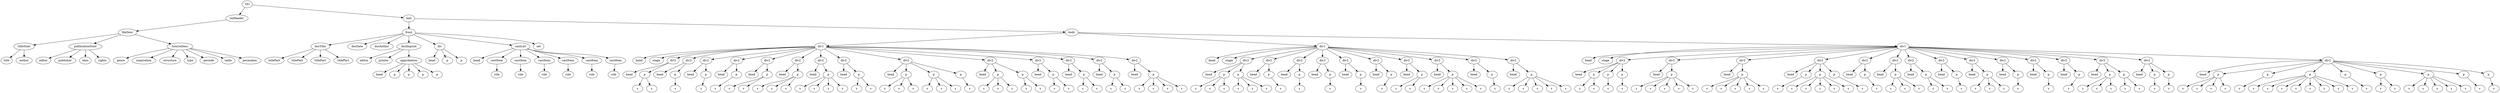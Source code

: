 digraph Tree {
	"t0" [label = "TEI"];
	"t1" [label = "teiHeader"];
	"t2" [label = "fileDesc"];
	"t3" [label = "titleStmt"];
	"t4" [label = "title"];
	"t5" [label = "author"];
	"t6" [label = "publicationStmt"];
	"t7" [label = "editor"];
	"t8" [label = "publisher"];
	"t9" [label = "idno"];
	"t10" [label = "rights"];
	"t11" [label = "SourceDesc"];
	"t12" [label = "genre"];
	"t13" [label = "inspiration"];
	"t14" [label = "structure"];
	"t15" [label = "type"];
	"t16" [label = "periode"];
	"t17" [label = "taille"];
	"t18" [label = "permalien"];
	"t19" [label = "text"];
	"t20" [label = "front"];
	"t21" [label = "docTitle"];
	"t22" [label = "titlePart"];
	"t23" [label = "titlePart"];
	"t24" [label = "titlePart"];
	"t25" [label = "titlePart"];
	"t26" [label = "docDate"];
	"t27" [label = "docAuthor"];
	"t28" [label = "docImprint"];
	"t29" [label = "editor"];
	"t30" [label = "printer"];
	"t31" [label = "approbation"];
	"t32" [label = "head"];
	"t33" [label = "p"];
	"t34" [label = "p"];
	"t35" [label = "p"];
	"t36" [label = "p"];
	"t37" [label = "div"];
	"t38" [label = "head"];
	"t39" [label = "p"];
	"t40" [label = "p"];
	"t41" [label = "castList"];
	"t42" [label = "head"];
	"t43" [label = "castItem"];
	"t44" [label = "role"];
	"t45" [label = "castItem"];
	"t46" [label = "role"];
	"t47" [label = "castItem"];
	"t48" [label = "role"];
	"t49" [label = "castItem"];
	"t50" [label = "role"];
	"t51" [label = "castItem"];
	"t52" [label = "role"];
	"t53" [label = "castItem"];
	"t54" [label = "role"];
	"t55" [label = "set"];
	"t56" [label = "body"];
	"t57" [label = "div1"];
	"t58" [label = "head"];
	"t59" [label = "stage"];
	"t60" [label = "div2"];
	"t61" [label = "head"];
	"t62" [label = "p"];
	"t63" [label = "s"];
	"t64" [label = "s"];
	"t65" [label = "div2"];
	"t66" [label = "head"];
	"t67" [label = "p"];
	"t68" [label = "s"];
	"t69" [label = "div2"];
	"t70" [label = "head"];
	"t71" [label = "p"];
	"t72" [label = "s"];
	"t73" [label = "div2"];
	"t74" [label = "head"];
	"t75" [label = "p"];
	"t76" [label = "s"];
	"t77" [label = "div2"];
	"t78" [label = "head"];
	"t79" [label = "p"];
	"t80" [label = "s"];
	"t81" [label = "s"];
	"t82" [label = "div2"];
	"t83" [label = "head"];
	"t84" [label = "p"];
	"t85" [label = "s"];
	"t86" [label = "s"];
	"t87" [label = "s"];
	"t88" [label = "div2"];
	"t89" [label = "head"];
	"t90" [label = "p"];
	"t91" [label = "s"];
	"t92" [label = "s"];
	"t93" [label = "s"];
	"t94" [label = "s"];
	"t95" [label = "div2"];
	"t96" [label = "head"];
	"t97" [label = "p"];
	"t98" [label = "s"];
	"t99" [label = "s"];
	"t100" [label = "div2"];
	"t101" [label = "head"];
	"t102" [label = "p"];
	"t103" [label = "s"];
	"t104" [label = "s"];
	"t105" [label = "s"];
	"t106" [label = "p"];
	"t107" [label = "s"];
	"t108" [label = "s"];
	"t109" [label = "s"];
	"t110" [label = "p"];
	"t111" [label = "s"];
	"t112" [label = "div2"];
	"t113" [label = "head"];
	"t114" [label = "p"];
	"t115" [label = "s"];
	"t116" [label = "s"];
	"t117" [label = "s"];
	"t118" [label = "p"];
	"t119" [label = "s"];
	"t120" [label = "s"];
	"t121" [label = "div2"];
	"t122" [label = "head"];
	"t123" [label = "p"];
	"t124" [label = "s"];
	"t125" [label = "s"];
	"t126" [label = "div2"];
	"t127" [label = "head"];
	"t128" [label = "p"];
	"t129" [label = "s"];
	"t130" [label = "s"];
	"t131" [label = "div2"];
	"t132" [label = "head"];
	"t133" [label = "p"];
	"t134" [label = "s"];
	"t135" [label = "s"];
	"t136" [label = "div2"];
	"t137" [label = "head"];
	"t138" [label = "p"];
	"t139" [label = "s"];
	"t140" [label = "s"];
	"t141" [label = "s"];
	"t142" [label = "s"];
	"t143" [label = "div1"];
	"t144" [label = "head"];
	"t145" [label = "stage"];
	"t146" [label = "div2"];
	"t147" [label = "head"];
	"t148" [label = "p"];
	"t149" [label = "s"];
	"t150" [label = "s"];
	"t151" [label = "s"];
	"t152" [label = "p"];
	"t153" [label = "s"];
	"t154" [label = "s"];
	"t155" [label = "s"];
	"t156" [label = "div2"];
	"t157" [label = "head"];
	"t158" [label = "p"];
	"t159" [label = "s"];
	"t160" [label = "div2"];
	"t161" [label = "head"];
	"t162" [label = "p"];
	"t163" [label = "s"];
	"t164" [label = "div2"];
	"t165" [label = "head"];
	"t166" [label = "p"];
	"t167" [label = "s"];
	"t168" [label = "div2"];
	"t169" [label = "head"];
	"t170" [label = "p"];
	"t171" [label = "s"];
	"t172" [label = "div2"];
	"t173" [label = "head"];
	"t174" [label = "p"];
	"t175" [label = "s"];
	"t176" [label = "div2"];
	"t177" [label = "head"];
	"t178" [label = "p"];
	"t179" [label = "s"];
	"t180" [label = "s"];
	"t181" [label = "div2"];
	"t182" [label = "head"];
	"t183" [label = "p"];
	"t184" [label = "s"];
	"t185" [label = "s"];
	"t186" [label = "s"];
	"t187" [label = "s"];
	"t188" [label = "s"];
	"t189" [label = "div2"];
	"t190" [label = "head"];
	"t191" [label = "p"];
	"t192" [label = "s"];
	"t193" [label = "div2"];
	"t194" [label = "head"];
	"t195" [label = "p"];
	"t196" [label = "s"];
	"t197" [label = "s"];
	"t198" [label = "s"];
	"t199" [label = "s"];
	"t200" [label = "s"];
	"t201" [label = "div1"];
	"t202" [label = "head"];
	"t203" [label = "stage"];
	"t204" [label = "div2"];
	"t205" [label = "head"];
	"t206" [label = "p"];
	"t207" [label = "s"];
	"t208" [label = "s"];
	"t209" [label = "p"];
	"t210" [label = "s"];
	"t211" [label = "p"];
	"t212" [label = "s"];
	"t213" [label = "div2"];
	"t214" [label = "head"];
	"t215" [label = "p"];
	"t216" [label = "s"];
	"t217" [label = "s"];
	"t218" [label = "s"];
	"t219" [label = "s"];
	"t220" [label = "s"];
	"t221" [label = "div2"];
	"t222" [label = "head"];
	"t223" [label = "p"];
	"t224" [label = "s"];
	"t225" [label = "s"];
	"t226" [label = "s"];
	"t227" [label = "s"];
	"t228" [label = "s"];
	"t229" [label = "div2"];
	"t230" [label = "head"];
	"t231" [label = "p"];
	"t232" [label = "s"];
	"t233" [label = "p"];
	"t234" [label = "s"];
	"t235" [label = "s"];
	"t236" [label = "s"];
	"t237" [label = "s"];
	"t238" [label = "s"];
	"t239" [label = "p"];
	"t240" [label = "s"];
	"t241" [label = "div2"];
	"t242" [label = "head"];
	"t243" [label = "p"];
	"t244" [label = "s"];
	"t245" [label = "div2"];
	"t246" [label = "head"];
	"t247" [label = "p"];
	"t248" [label = "s"];
	"t249" [label = "s"];
	"t250" [label = "s"];
	"t251" [label = "div2"];
	"t252" [label = "head"];
	"t253" [label = "p"];
	"t254" [label = "s"];
	"t255" [label = "s"];
	"t256" [label = "div2"];
	"t257" [label = "head"];
	"t258" [label = "p"];
	"t259" [label = "s"];
	"t260" [label = "div2"];
	"t261" [label = "head"];
	"t262" [label = "p"];
	"t263" [label = "s"];
	"t264" [label = "s"];
	"t265" [label = "s"];
	"t266" [label = "div2"];
	"t267" [label = "head"];
	"t268" [label = "p"];
	"t269" [label = "s"];
	"t270" [label = "div2"];
	"t271" [label = "head"];
	"t272" [label = "p"];
	"t273" [label = "s"];
	"t274" [label = "div2"];
	"t275" [label = "head"];
	"t276" [label = "p"];
	"t277" [label = "s"];
	"t278" [label = "div2"];
	"t279" [label = "head"];
	"t280" [label = "p"];
	"t281" [label = "s"];
	"t282" [label = "s"];
	"t283" [label = "s"];
	"t284" [label = "p"];
	"t285" [label = "s"];
	"t286" [label = "s"];
	"t287" [label = "div2"];
	"t288" [label = "head"];
	"t289" [label = "p"];
	"t290" [label = "s"];
	"t291" [label = "p"];
	"t292" [label = "s"];
	"t293" [label = "div2"];
	"t294" [label = "head"];
	"t295" [label = "p"];
	"t296" [label = "s"];
	"t297" [label = "s"];
	"t298" [label = "s"];
	"t299" [label = "s"];
	"t300" [label = "p"];
	"t301" [label = "s"];
	"t302" [label = "p"];
	"t303" [label = "s"];
	"t304" [label = "s"];
	"t305" [label = "s"];
	"t306" [label = "s"];
	"t307" [label = "s"];
	"t308" [label = "s"];
	"t309" [label = "s"];
	"t310" [label = "s"];
	"t311" [label = "p"];
	"t312" [label = "s"];
	"t313" [label = "p"];
	"t314" [label = "s"];
	"t315" [label = "s"];
	"t316" [label = "p"];
	"t317" [label = "s"];
	"t318" [label = "s"];
	"t319" [label = "s"];
	"t320" [label = "s"];
	"t321" [label = "s"];
	"t322" [label = "p"];
	"t323" [label = "s"];
	"t324" [label = "p"];
	"t325" [label = "s"];
	"t0" -> "t1";
	"t1" -> "t2";
	"t2" -> "t3";
	"t3" -> "t4";
	"t3" -> "t5";
	"t2" -> "t6";
	"t6" -> "t7";
	"t6" -> "t8";
	"t6" -> "t9";
	"t6" -> "t10";
	"t2" -> "t11";
	"t11" -> "t12";
	"t11" -> "t13";
	"t11" -> "t14";
	"t11" -> "t15";
	"t11" -> "t16";
	"t11" -> "t17";
	"t11" -> "t18";
	"t0" -> "t19";
	"t19" -> "t20";
	"t20" -> "t21";
	"t21" -> "t22";
	"t21" -> "t23";
	"t21" -> "t24";
	"t21" -> "t25";
	"t20" -> "t26";
	"t20" -> "t27";
	"t20" -> "t28";
	"t28" -> "t29";
	"t28" -> "t30";
	"t28" -> "t31";
	"t31" -> "t32";
	"t31" -> "t33";
	"t31" -> "t34";
	"t31" -> "t35";
	"t31" -> "t36";
	"t20" -> "t37";
	"t37" -> "t38";
	"t37" -> "t39";
	"t37" -> "t40";
	"t20" -> "t41";
	"t41" -> "t42";
	"t41" -> "t43";
	"t43" -> "t44";
	"t41" -> "t45";
	"t45" -> "t46";
	"t41" -> "t47";
	"t47" -> "t48";
	"t41" -> "t49";
	"t49" -> "t50";
	"t41" -> "t51";
	"t51" -> "t52";
	"t41" -> "t53";
	"t53" -> "t54";
	"t20" -> "t55";
	"t19" -> "t56";
	"t56" -> "t57";
	"t57" -> "t58";
	"t57" -> "t59";
	"t57" -> "t60";
	"t60" -> "t61";
	"t60" -> "t62";
	"t62" -> "t63";
	"t62" -> "t64";
	"t57" -> "t65";
	"t65" -> "t66";
	"t65" -> "t67";
	"t67" -> "t68";
	"t57" -> "t69";
	"t69" -> "t70";
	"t69" -> "t71";
	"t71" -> "t72";
	"t57" -> "t73";
	"t73" -> "t74";
	"t73" -> "t75";
	"t75" -> "t76";
	"t57" -> "t77";
	"t77" -> "t78";
	"t77" -> "t79";
	"t79" -> "t80";
	"t79" -> "t81";
	"t57" -> "t82";
	"t82" -> "t83";
	"t82" -> "t84";
	"t84" -> "t85";
	"t84" -> "t86";
	"t84" -> "t87";
	"t57" -> "t88";
	"t88" -> "t89";
	"t88" -> "t90";
	"t90" -> "t91";
	"t90" -> "t92";
	"t90" -> "t93";
	"t90" -> "t94";
	"t57" -> "t95";
	"t95" -> "t96";
	"t95" -> "t97";
	"t97" -> "t98";
	"t97" -> "t99";
	"t57" -> "t100";
	"t100" -> "t101";
	"t100" -> "t102";
	"t102" -> "t103";
	"t102" -> "t104";
	"t102" -> "t105";
	"t100" -> "t106";
	"t106" -> "t107";
	"t106" -> "t108";
	"t106" -> "t109";
	"t100" -> "t110";
	"t110" -> "t111";
	"t57" -> "t112";
	"t112" -> "t113";
	"t112" -> "t114";
	"t114" -> "t115";
	"t114" -> "t116";
	"t114" -> "t117";
	"t112" -> "t118";
	"t118" -> "t119";
	"t118" -> "t120";
	"t57" -> "t121";
	"t121" -> "t122";
	"t121" -> "t123";
	"t123" -> "t124";
	"t123" -> "t125";
	"t57" -> "t126";
	"t126" -> "t127";
	"t126" -> "t128";
	"t128" -> "t129";
	"t128" -> "t130";
	"t57" -> "t131";
	"t131" -> "t132";
	"t131" -> "t133";
	"t133" -> "t134";
	"t133" -> "t135";
	"t57" -> "t136";
	"t136" -> "t137";
	"t136" -> "t138";
	"t138" -> "t139";
	"t138" -> "t140";
	"t138" -> "t141";
	"t138" -> "t142";
	"t56" -> "t143";
	"t143" -> "t144";
	"t143" -> "t145";
	"t143" -> "t146";
	"t146" -> "t147";
	"t146" -> "t148";
	"t148" -> "t149";
	"t148" -> "t150";
	"t148" -> "t151";
	"t146" -> "t152";
	"t152" -> "t153";
	"t152" -> "t154";
	"t152" -> "t155";
	"t143" -> "t156";
	"t156" -> "t157";
	"t156" -> "t158";
	"t158" -> "t159";
	"t143" -> "t160";
	"t160" -> "t161";
	"t160" -> "t162";
	"t162" -> "t163";
	"t143" -> "t164";
	"t164" -> "t165";
	"t164" -> "t166";
	"t166" -> "t167";
	"t143" -> "t168";
	"t168" -> "t169";
	"t168" -> "t170";
	"t170" -> "t171";
	"t143" -> "t172";
	"t172" -> "t173";
	"t172" -> "t174";
	"t174" -> "t175";
	"t143" -> "t176";
	"t176" -> "t177";
	"t176" -> "t178";
	"t178" -> "t179";
	"t178" -> "t180";
	"t143" -> "t181";
	"t181" -> "t182";
	"t181" -> "t183";
	"t183" -> "t184";
	"t183" -> "t185";
	"t183" -> "t186";
	"t183" -> "t187";
	"t183" -> "t188";
	"t143" -> "t189";
	"t189" -> "t190";
	"t189" -> "t191";
	"t191" -> "t192";
	"t143" -> "t193";
	"t193" -> "t194";
	"t193" -> "t195";
	"t195" -> "t196";
	"t195" -> "t197";
	"t195" -> "t198";
	"t195" -> "t199";
	"t195" -> "t200";
	"t56" -> "t201";
	"t201" -> "t202";
	"t201" -> "t203";
	"t201" -> "t204";
	"t204" -> "t205";
	"t204" -> "t206";
	"t206" -> "t207";
	"t206" -> "t208";
	"t204" -> "t209";
	"t209" -> "t210";
	"t204" -> "t211";
	"t211" -> "t212";
	"t201" -> "t213";
	"t213" -> "t214";
	"t213" -> "t215";
	"t215" -> "t216";
	"t215" -> "t217";
	"t215" -> "t218";
	"t215" -> "t219";
	"t215" -> "t220";
	"t201" -> "t221";
	"t221" -> "t222";
	"t221" -> "t223";
	"t223" -> "t224";
	"t223" -> "t225";
	"t223" -> "t226";
	"t223" -> "t227";
	"t223" -> "t228";
	"t201" -> "t229";
	"t229" -> "t230";
	"t229" -> "t231";
	"t231" -> "t232";
	"t229" -> "t233";
	"t233" -> "t234";
	"t233" -> "t235";
	"t233" -> "t236";
	"t233" -> "t237";
	"t233" -> "t238";
	"t229" -> "t239";
	"t239" -> "t240";
	"t201" -> "t241";
	"t241" -> "t242";
	"t241" -> "t243";
	"t243" -> "t244";
	"t201" -> "t245";
	"t245" -> "t246";
	"t245" -> "t247";
	"t247" -> "t248";
	"t247" -> "t249";
	"t247" -> "t250";
	"t201" -> "t251";
	"t251" -> "t252";
	"t251" -> "t253";
	"t253" -> "t254";
	"t253" -> "t255";
	"t201" -> "t256";
	"t256" -> "t257";
	"t256" -> "t258";
	"t258" -> "t259";
	"t201" -> "t260";
	"t260" -> "t261";
	"t260" -> "t262";
	"t262" -> "t263";
	"t262" -> "t264";
	"t262" -> "t265";
	"t201" -> "t266";
	"t266" -> "t267";
	"t266" -> "t268";
	"t268" -> "t269";
	"t201" -> "t270";
	"t270" -> "t271";
	"t270" -> "t272";
	"t272" -> "t273";
	"t201" -> "t274";
	"t274" -> "t275";
	"t274" -> "t276";
	"t276" -> "t277";
	"t201" -> "t278";
	"t278" -> "t279";
	"t278" -> "t280";
	"t280" -> "t281";
	"t280" -> "t282";
	"t280" -> "t283";
	"t278" -> "t284";
	"t284" -> "t285";
	"t284" -> "t286";
	"t201" -> "t287";
	"t287" -> "t288";
	"t287" -> "t289";
	"t289" -> "t290";
	"t287" -> "t291";
	"t291" -> "t292";
	"t201" -> "t293";
	"t293" -> "t294";
	"t293" -> "t295";
	"t295" -> "t296";
	"t295" -> "t297";
	"t295" -> "t298";
	"t295" -> "t299";
	"t293" -> "t300";
	"t300" -> "t301";
	"t293" -> "t302";
	"t302" -> "t303";
	"t302" -> "t304";
	"t302" -> "t305";
	"t302" -> "t306";
	"t302" -> "t307";
	"t302" -> "t308";
	"t302" -> "t309";
	"t302" -> "t310";
	"t293" -> "t311";
	"t311" -> "t312";
	"t293" -> "t313";
	"t313" -> "t314";
	"t313" -> "t315";
	"t293" -> "t316";
	"t316" -> "t317";
	"t316" -> "t318";
	"t316" -> "t319";
	"t316" -> "t320";
	"t316" -> "t321";
	"t293" -> "t322";
	"t322" -> "t323";
	"t293" -> "t324";
	"t324" -> "t325";
}
